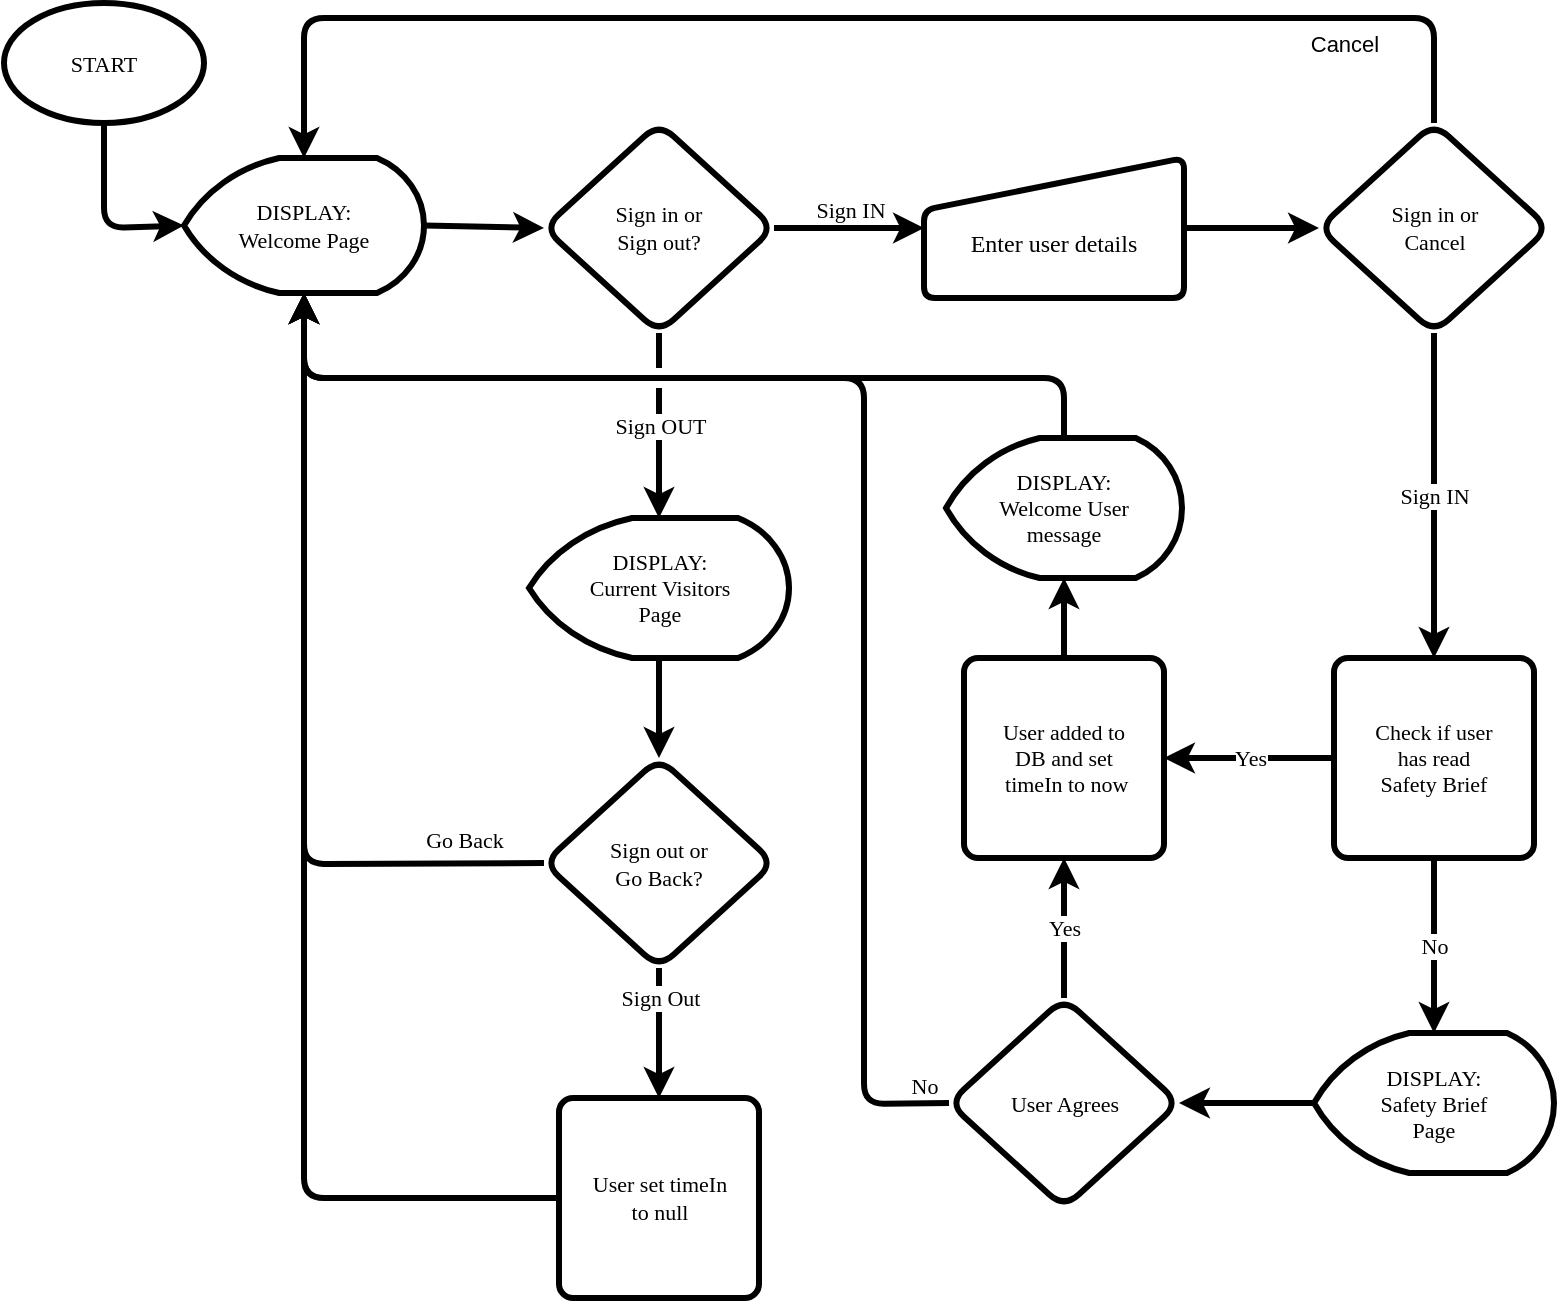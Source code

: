 <mxfile>
    <diagram id="TriR7_6b0EK6BspnrxUf" name="Page-1">
        <mxGraphModel dx="1100" dy="695" grid="1" gridSize="10" guides="1" tooltips="1" connect="1" arrows="1" fold="1" page="1" pageScale="1" pageWidth="827" pageHeight="1169" math="0" shadow="0">
            <root>
                <mxCell id="0"/>
                <mxCell id="1" parent="0"/>
                <mxCell id="9" style="edgeStyle=none;html=1;exitX=1;exitY=0.5;exitDx=0;exitDy=0;exitPerimeter=0;entryX=0;entryY=0.5;entryDx=0;entryDy=0;strokeWidth=3;" edge="1" parent="1" source="45" target="26">
                    <mxGeometry relative="1" as="geometry">
                        <mxPoint x="230" y="145" as="sourcePoint"/>
                        <mxPoint x="300" y="145" as="targetPoint"/>
                    </mxGeometry>
                </mxCell>
                <mxCell id="11" value="Sign IN" style="edgeStyle=none;html=1;exitX=1;exitY=0.5;exitDx=0;exitDy=0;entryX=0;entryY=0.5;entryDx=0;entryDy=0;strokeWidth=3;fontFamily=Tahoma;labelPosition=center;verticalLabelPosition=top;align=center;verticalAlign=bottom;" edge="1" parent="1" source="26" target="10">
                    <mxGeometry relative="1" as="geometry">
                        <mxPoint x="410" y="145" as="sourcePoint"/>
                    </mxGeometry>
                </mxCell>
                <mxCell id="13" style="edgeStyle=none;html=1;exitX=1;exitY=0.5;exitDx=0;exitDy=0;entryX=0;entryY=0.5;entryDx=0;entryDy=0;strokeWidth=3;" edge="1" parent="1" source="10" target="28">
                    <mxGeometry relative="1" as="geometry">
                        <mxPoint x="690" y="145" as="targetPoint"/>
                    </mxGeometry>
                </mxCell>
                <mxCell id="10" value="&lt;br&gt;Enter user details" style="html=1;strokeWidth=3;shape=manualInput;whiteSpace=wrap;rounded=1;size=26;arcSize=11;shadow=0;sketch=0;verticalAlign=middle;labelPosition=center;verticalLabelPosition=middle;align=center;fontFamily=Tahoma;" vertex="1" parent="1">
                    <mxGeometry x="490" y="110" width="130" height="70" as="geometry"/>
                </mxCell>
                <mxCell id="15" value="Cancel" style="edgeStyle=none;html=1;exitX=0.5;exitY=0;exitDx=0;exitDy=0;entryX=0.5;entryY=0;entryDx=0;entryDy=0;entryPerimeter=0;strokeWidth=3;verticalAlign=top;labelPosition=center;verticalLabelPosition=bottom;align=center;" edge="1" parent="1" source="28" target="45">
                    <mxGeometry x="-0.716" relative="1" as="geometry">
                        <mxPoint x="745" y="92.5" as="sourcePoint"/>
                        <mxPoint x="175" y="110" as="targetPoint"/>
                        <Array as="points">
                            <mxPoint x="745" y="40"/>
                            <mxPoint x="180" y="40"/>
                        </Array>
                        <mxPoint as="offset"/>
                    </mxGeometry>
                </mxCell>
                <mxCell id="19" value="Sign IN" style="edgeStyle=none;shape=connector;rounded=1;html=1;exitX=0.5;exitY=1;exitDx=0;exitDy=0;entryX=0.5;entryY=0;entryDx=0;entryDy=0;labelBackgroundColor=default;strokeColor=default;strokeWidth=3;fontFamily=Tahoma;fontSize=11;fontColor=default;endArrow=classic;verticalAlign=middle;labelPosition=center;verticalLabelPosition=middle;align=center;horizontal=1;" edge="1" parent="1" source="28" target="18">
                    <mxGeometry relative="1" as="geometry">
                        <mxPoint x="745" y="197.5" as="sourcePoint"/>
                    </mxGeometry>
                </mxCell>
                <mxCell id="21" value="Yes" style="edgeStyle=none;shape=connector;rounded=1;html=1;exitX=0;exitY=0.5;exitDx=0;exitDy=0;entryX=1;entryY=0.5;entryDx=0;entryDy=0;labelBackgroundColor=default;strokeColor=default;strokeWidth=3;fontFamily=Tahoma;fontSize=11;fontColor=default;endArrow=classic;" edge="1" parent="1" source="18" target="20">
                    <mxGeometry relative="1" as="geometry"/>
                </mxCell>
                <mxCell id="23" value="No" style="edgeStyle=none;shape=connector;rounded=1;html=1;exitX=0.5;exitY=1;exitDx=0;exitDy=0;entryX=0.5;entryY=0;entryDx=0;entryDy=0;entryPerimeter=0;labelBackgroundColor=default;strokeColor=default;strokeWidth=3;fontFamily=Tahoma;fontSize=11;fontColor=default;endArrow=classic;spacingTop=0;spacingLeft=0;spacingRight=0;spacingBottom=0;spacing=2;jumpSize=6;jumpStyle=gap;endSize=6;" edge="1" parent="1" source="18" target="22">
                    <mxGeometry relative="1" as="geometry"/>
                </mxCell>
                <mxCell id="18" value="Check if user &lt;br&gt;has read &lt;br&gt;Safety Brief" style="rounded=1;whiteSpace=wrap;html=1;absoluteArcSize=1;arcSize=14;strokeWidth=3;shadow=0;strokeColor=default;fontFamily=Tahoma;fontSize=11;fontColor=default;fillColor=default;" vertex="1" parent="1">
                    <mxGeometry x="695" y="360" width="100" height="100" as="geometry"/>
                </mxCell>
                <mxCell id="30" style="edgeStyle=none;shape=connector;rounded=1;html=1;entryX=0.5;entryY=1;entryDx=0;entryDy=0;entryPerimeter=0;labelBackgroundColor=default;strokeColor=default;strokeWidth=3;fontFamily=Tahoma;fontSize=11;fontColor=default;endArrow=classic;exitX=0.5;exitY=0;exitDx=0;exitDy=0;exitPerimeter=0;" edge="1" parent="1" source="32" target="45">
                    <mxGeometry relative="1" as="geometry">
                        <mxPoint x="560" y="250" as="sourcePoint"/>
                        <mxPoint x="175" y="180" as="targetPoint"/>
                        <Array as="points">
                            <mxPoint x="560" y="220"/>
                            <mxPoint x="180" y="220"/>
                        </Array>
                    </mxGeometry>
                </mxCell>
                <mxCell id="33" style="edgeStyle=none;shape=connector;rounded=1;html=1;exitX=0.5;exitY=0;exitDx=0;exitDy=0;entryX=0.5;entryY=1;entryDx=0;entryDy=0;entryPerimeter=0;labelBackgroundColor=default;strokeColor=default;strokeWidth=3;fontFamily=Tahoma;fontSize=11;fontColor=default;endArrow=classic;" edge="1" parent="1" source="20" target="32">
                    <mxGeometry relative="1" as="geometry"/>
                </mxCell>
                <mxCell id="20" value="User added to&lt;br&gt;DB and set&lt;br&gt;&amp;nbsp;timeIn&amp;nbsp;to now" style="rounded=1;whiteSpace=wrap;html=1;absoluteArcSize=1;arcSize=14;strokeWidth=3;shadow=0;strokeColor=default;fontFamily=Tahoma;fontSize=11;fontColor=default;fillColor=default;perimeterSpacing=0;" vertex="1" parent="1">
                    <mxGeometry x="510" y="360" width="100" height="100" as="geometry"/>
                </mxCell>
                <mxCell id="25" value="" style="edgeStyle=none;shape=connector;rounded=1;html=1;labelBackgroundColor=default;strokeColor=default;strokeWidth=3;fontFamily=Tahoma;fontSize=11;fontColor=default;endArrow=classic;" edge="1" parent="1" source="22" target="24">
                    <mxGeometry relative="1" as="geometry"/>
                </mxCell>
                <mxCell id="22" value="DISPLAY:&lt;br&gt;Safety Brief &lt;br&gt;Page" style="strokeWidth=3;html=1;shape=mxgraph.flowchart.display;whiteSpace=wrap;rounded=1;shadow=0;strokeColor=default;fontFamily=Tahoma;fontSize=11;fontColor=default;fillColor=default;" vertex="1" parent="1">
                    <mxGeometry x="685" y="547.5" width="120" height="70" as="geometry"/>
                </mxCell>
                <mxCell id="29" value="Yes" style="edgeStyle=none;shape=connector;rounded=1;html=1;exitX=0.5;exitY=0;exitDx=0;exitDy=0;entryX=0.5;entryY=1;entryDx=0;entryDy=0;labelBackgroundColor=default;strokeColor=default;strokeWidth=3;fontFamily=Tahoma;fontSize=11;fontColor=default;endArrow=classic;" edge="1" parent="1" source="24" target="20">
                    <mxGeometry relative="1" as="geometry"/>
                </mxCell>
                <mxCell id="43" value="No" style="edgeStyle=none;shape=connector;rounded=1;html=1;exitX=0;exitY=0.5;exitDx=0;exitDy=0;entryX=0.5;entryY=1;entryDx=0;entryDy=0;entryPerimeter=0;labelBackgroundColor=default;strokeColor=default;strokeWidth=3;fontFamily=Tahoma;fontSize=11;fontColor=default;endArrow=classic;spacingLeft=0;targetPerimeterSpacing=0;jumpStyle=none;labelPosition=center;verticalLabelPosition=top;align=center;verticalAlign=bottom;" edge="1" parent="1" source="24" target="45">
                    <mxGeometry x="-0.966" relative="1" as="geometry">
                        <mxPoint x="175" y="180" as="targetPoint"/>
                        <Array as="points">
                            <mxPoint x="460" y="583"/>
                            <mxPoint x="460" y="220"/>
                            <mxPoint x="180" y="220"/>
                        </Array>
                        <mxPoint as="offset"/>
                    </mxGeometry>
                </mxCell>
                <mxCell id="24" value="User Agrees" style="rhombus;whiteSpace=wrap;html=1;fontSize=11;fontFamily=Tahoma;strokeWidth=3;rounded=1;shadow=0;" vertex="1" parent="1">
                    <mxGeometry x="502.5" y="530" width="115" height="105" as="geometry"/>
                </mxCell>
                <mxCell id="35" value="Sign OUT" style="edgeStyle=none;shape=connector;rounded=1;html=1;exitX=0.5;exitY=1;exitDx=0;exitDy=0;entryX=0.5;entryY=0;entryDx=0;entryDy=0;entryPerimeter=0;labelBackgroundColor=default;strokeColor=default;strokeWidth=3;fontFamily=Tahoma;fontSize=11;fontColor=default;endArrow=classic;jumpStyle=gap;" edge="1" parent="1" source="26" target="34">
                    <mxGeometry relative="1" as="geometry"/>
                </mxCell>
                <mxCell id="26" value="Sign in or&lt;br&gt;Sign out?" style="rhombus;whiteSpace=wrap;html=1;fontSize=11;fontFamily=Tahoma;strokeWidth=3;rounded=1;shadow=0;" vertex="1" parent="1">
                    <mxGeometry x="300" y="92.5" width="115" height="105" as="geometry"/>
                </mxCell>
                <mxCell id="28" value="Sign in or&lt;br&gt;Cancel" style="rhombus;whiteSpace=wrap;html=1;fontSize=11;fontFamily=Tahoma;strokeWidth=3;rounded=1;shadow=0;" vertex="1" parent="1">
                    <mxGeometry x="687.5" y="92.5" width="115" height="105" as="geometry"/>
                </mxCell>
                <mxCell id="32" value="DISPLAY:&lt;br&gt;Welcome User&lt;br&gt;message" style="strokeWidth=3;html=1;shape=mxgraph.flowchart.display;whiteSpace=wrap;rounded=1;shadow=0;strokeColor=default;fontFamily=Tahoma;fontSize=11;fontColor=default;fillColor=default;" vertex="1" parent="1">
                    <mxGeometry x="501" y="250" width="118" height="70" as="geometry"/>
                </mxCell>
                <mxCell id="38" style="edgeStyle=none;shape=connector;rounded=1;html=1;exitX=0.5;exitY=1;exitDx=0;exitDy=0;exitPerimeter=0;entryX=0.5;entryY=0;entryDx=0;entryDy=0;labelBackgroundColor=default;strokeColor=default;strokeWidth=3;fontFamily=Tahoma;fontSize=11;fontColor=default;endArrow=classic;" edge="1" parent="1" source="34" target="37">
                    <mxGeometry relative="1" as="geometry"/>
                </mxCell>
                <mxCell id="34" value="DISPLAY:&lt;br&gt;Current Visitors&lt;br&gt;Page" style="strokeWidth=3;html=1;shape=mxgraph.flowchart.display;whiteSpace=wrap;rounded=1;shadow=0;strokeColor=default;fontFamily=Tahoma;fontSize=11;fontColor=default;fillColor=default;" vertex="1" parent="1">
                    <mxGeometry x="292.5" y="290" width="130" height="70" as="geometry"/>
                </mxCell>
                <mxCell id="39" value="Go Back" style="edgeStyle=none;shape=connector;rounded=1;html=1;exitX=0;exitY=0.5;exitDx=0;exitDy=0;entryX=0.5;entryY=1;entryDx=0;entryDy=0;entryPerimeter=0;labelBackgroundColor=default;strokeColor=default;strokeWidth=3;fontFamily=Tahoma;fontSize=11;fontColor=default;endArrow=classic;spacingBottom=0;labelPosition=center;verticalLabelPosition=top;align=center;verticalAlign=bottom;" edge="1" parent="1" source="37" target="45">
                    <mxGeometry x="-0.804" y="-3" relative="1" as="geometry">
                        <mxPoint x="175" y="180" as="targetPoint"/>
                        <Array as="points">
                            <mxPoint x="180" y="463"/>
                        </Array>
                        <mxPoint as="offset"/>
                    </mxGeometry>
                </mxCell>
                <mxCell id="41" value="Sign Out" style="edgeStyle=none;shape=connector;rounded=1;html=1;exitX=0.5;exitY=1;exitDx=0;exitDy=0;entryX=0.5;entryY=0;entryDx=0;entryDy=0;labelBackgroundColor=default;strokeColor=default;strokeWidth=3;fontFamily=Tahoma;fontSize=11;fontColor=default;endArrow=classic;" edge="1" parent="1" source="37" target="40">
                    <mxGeometry x="-0.538" relative="1" as="geometry">
                        <mxPoint as="offset"/>
                    </mxGeometry>
                </mxCell>
                <mxCell id="37" value="Sign out or&lt;br&gt;Go Back?" style="rhombus;whiteSpace=wrap;html=1;fontSize=11;fontFamily=Tahoma;strokeWidth=3;rounded=1;shadow=0;" vertex="1" parent="1">
                    <mxGeometry x="300" y="410" width="115" height="105" as="geometry"/>
                </mxCell>
                <mxCell id="42" style="edgeStyle=none;shape=connector;rounded=1;html=1;exitX=0;exitY=0.5;exitDx=0;exitDy=0;entryX=0.5;entryY=1;entryDx=0;entryDy=0;entryPerimeter=0;labelBackgroundColor=default;strokeColor=default;strokeWidth=3;fontFamily=Tahoma;fontSize=11;fontColor=default;endArrow=classic;" edge="1" parent="1" source="40" target="45">
                    <mxGeometry relative="1" as="geometry">
                        <mxPoint x="175" y="180" as="targetPoint"/>
                        <Array as="points">
                            <mxPoint x="180" y="630"/>
                        </Array>
                    </mxGeometry>
                </mxCell>
                <mxCell id="40" value="User set timeIn &lt;br&gt;to null" style="rounded=1;whiteSpace=wrap;html=1;absoluteArcSize=1;arcSize=14;strokeWidth=3;shadow=0;strokeColor=default;fontFamily=Tahoma;fontSize=11;fontColor=default;fillColor=default;" vertex="1" parent="1">
                    <mxGeometry x="307.5" y="580" width="100" height="100" as="geometry"/>
                </mxCell>
                <mxCell id="46" style="edgeStyle=none;shape=connector;rounded=1;jumpStyle=gap;html=1;exitX=0.5;exitY=1;exitDx=0;exitDy=0;exitPerimeter=0;entryX=0;entryY=0.5;entryDx=0;entryDy=0;entryPerimeter=0;labelBackgroundColor=default;strokeColor=default;strokeWidth=3;fontFamily=Tahoma;fontSize=11;fontColor=default;endArrow=classic;endSize=6;" edge="1" parent="1" source="44" target="45">
                    <mxGeometry relative="1" as="geometry">
                        <Array as="points">
                            <mxPoint x="80" y="145"/>
                        </Array>
                    </mxGeometry>
                </mxCell>
                <mxCell id="44" value="START" style="strokeWidth=3;html=1;shape=mxgraph.flowchart.start_1;whiteSpace=wrap;rounded=1;shadow=0;strokeColor=default;fontFamily=Tahoma;fontSize=11;fontColor=default;fillColor=default;" vertex="1" parent="1">
                    <mxGeometry x="30" y="32.5" width="100" height="60" as="geometry"/>
                </mxCell>
                <mxCell id="45" value="DISPLAY:&lt;br&gt;Welcome Page" style="strokeWidth=3;html=1;shape=mxgraph.flowchart.display;whiteSpace=wrap;rounded=1;shadow=0;strokeColor=default;fontFamily=Tahoma;fontSize=11;fontColor=default;fillColor=default;" vertex="1" parent="1">
                    <mxGeometry x="120" y="110" width="120" height="67.5" as="geometry"/>
                </mxCell>
            </root>
        </mxGraphModel>
    </diagram>
</mxfile>